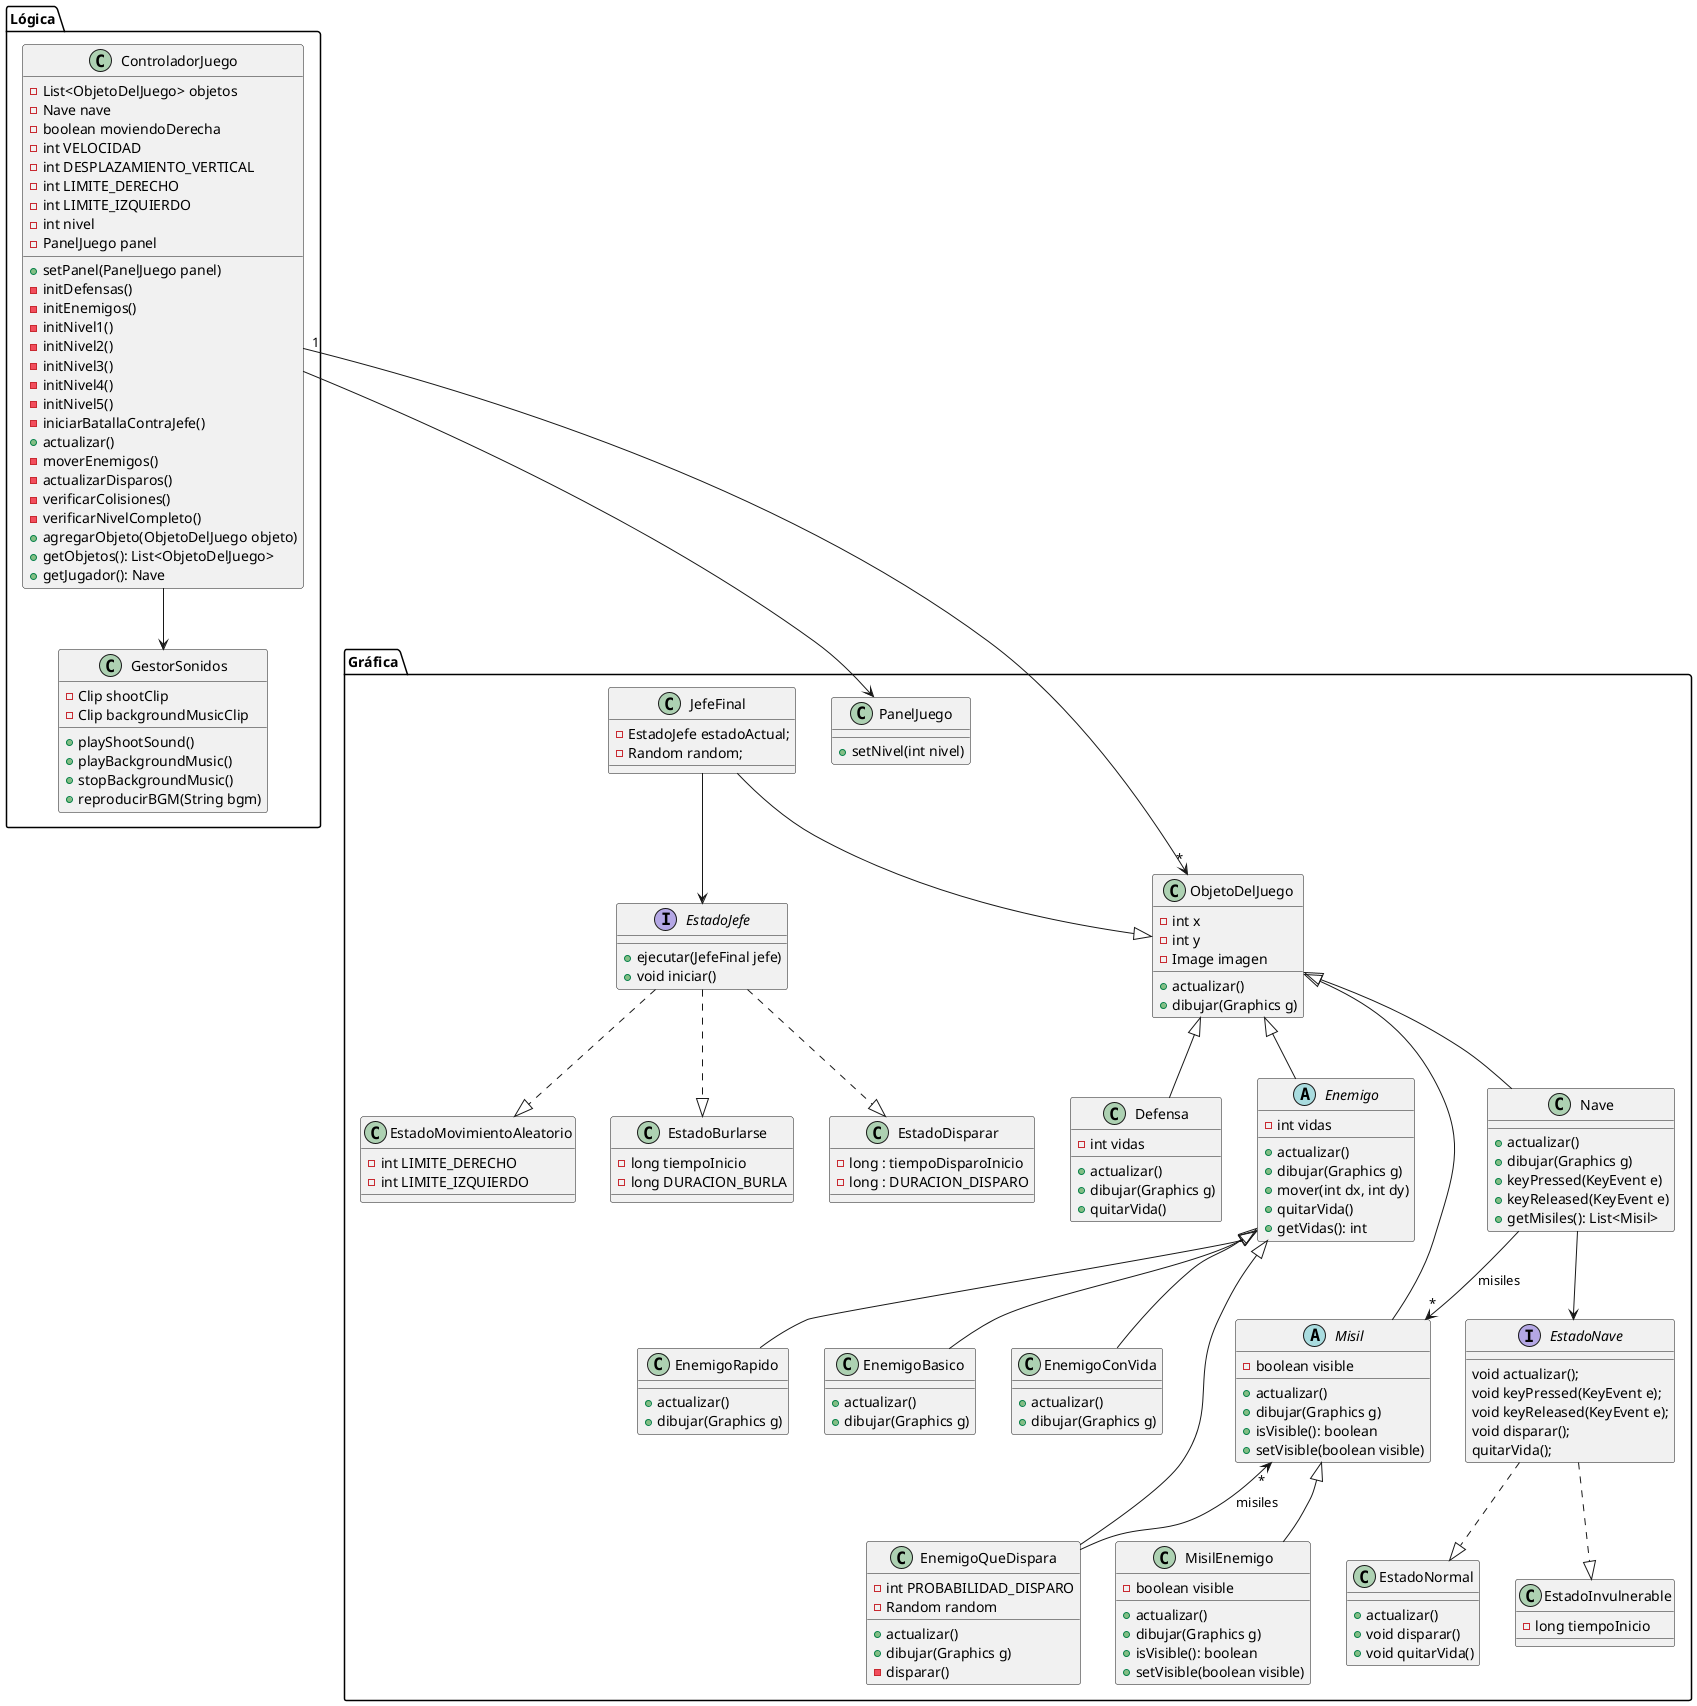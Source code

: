 @startuml

package "Lógica" {
    class ControladorJuego {
        - List<ObjetoDelJuego> objetos
        - Nave nave
        - boolean moviendoDerecha
        - int VELOCIDAD
        - int DESPLAZAMIENTO_VERTICAL
        - int LIMITE_DERECHO
        - int LIMITE_IZQUIERDO
        - int nivel
        - PanelJuego panel
        + setPanel(PanelJuego panel)
        - initDefensas()
        - initEnemigos()
        - initNivel1()
        - initNivel2()
        - initNivel3()
        - initNivel4()
        - initNivel5()
        - iniciarBatallaContraJefe()
        + actualizar()
        - moverEnemigos()
        - actualizarDisparos()
        - verificarColisiones()
        - verificarNivelCompleto()
        + agregarObjeto(ObjetoDelJuego objeto)
        + getObjetos(): List<ObjetoDelJuego>
        + getJugador(): Nave
    }

    class GestorSonidos {
        - Clip shootClip
        - Clip backgroundMusicClip
        + playShootSound()
        + playBackgroundMusic()
        + stopBackgroundMusic()
        + reproducirBGM(String bgm)
    }
}


package "Gráfica" {
    class ObjetoDelJuego {
        - int x
        - int y
        - Image imagen
        + actualizar()
        + dibujar(Graphics g)
    }

    class Nave {
        + actualizar()
        + dibujar(Graphics g)
        + keyPressed(KeyEvent e)
        + keyReleased(KeyEvent e)
        + getMisiles(): List<Misil>
    }

    class Defensa {
        - int vidas
        + actualizar()
        + dibujar(Graphics g)
        + quitarVida()
    }

     abstract class Enemigo {
        - int vidas
        + actualizar()
        + dibujar(Graphics g)
        + mover(int dx, int dy)
        + quitarVida()
        + getVidas(): int
    }

   class EnemigoBasico {
        + actualizar()
        + dibujar(Graphics g)
    }

    class EnemigoConVida {
        + actualizar()
        + dibujar(Graphics g)
    }

    class EnemigoQueDispara {
        - int PROBABILIDAD_DISPARO
        - Random random
        + actualizar()
        + dibujar(Graphics g)
        - disparar()
    }

    class EnemigoRapido {
        + actualizar()
        + dibujar(Graphics g)
    }

    abstract class Misil {
        - boolean visible
        + actualizar()
        + dibujar(Graphics g)
        + isVisible(): boolean
        + setVisible(boolean visible)
    }

    class MisilEnemigo {
        - boolean visible
        + actualizar()
        + dibujar(Graphics g)
        + isVisible(): boolean
        + setVisible(boolean visible)
    }

    class PanelJuego {
        + setNivel(int nivel)
    }
    class JefeFinal{
   -EstadoJefe estadoActual;
   -Random random;
    }
    class EstadoNormal{
    +actualizar()
    +void disparar()
    +void quitarVida()

    }

    interface EstadoJefe{
        +ejecutar(JefeFinal jefe)
        +void iniciar()
    }

    interface EstadoNave {
        void actualizar();
        void keyPressed(KeyEvent e);
        void keyReleased(KeyEvent e);
        void disparar();
        quitarVida();
    }

    class EstadoDisparar {
        -long : tiempoDisparoInicio
        -long : DURACION_DISPARO
    }

    class EstadoMovimientoAleatorio{
       -int LIMITE_DERECHO
        -     int LIMITE_IZQUIERDO
}

    class EstadoBurlarse{
        -long tiempoInicio
        -long DURACION_BURLA
    }

    class EstadoInvulnerable{
        -long tiempoInicio
    }


    ControladorJuego "1" -->"*" ObjetoDelJuego
    ControladorJuego --> GestorSonidos
    ControladorJuego --> PanelJuego

    ObjetoDelJuego <|-- Nave
    ObjetoDelJuego <|-- Defensa
    ObjetoDelJuego <|-- Enemigo
    ObjetoDelJuego <|-- Misil
    Misil <|-- MisilEnemigo
    Enemigo <|-- EnemigoBasico
    Enemigo <|-- EnemigoConVida
    Enemigo <|-- EnemigoQueDispara
    Enemigo <|-- EnemigoRapido
    JefeFinal --|> ObjetoDelJuego
    Nave --> EstadoNave
    JefeFinal --> EstadoJefe
    EstadoJefe ..|> EstadoBurlarse
    EstadoJefe ..|> EstadoDisparar
    EstadoJefe ..|> EstadoMovimientoAleatorio
    EstadoNave ..|> EstadoInvulnerable
    EstadoNave ..|> EstadoNormal
    Nave --> " *" Misil : misiles
    EnemigoQueDispara -u-> " *" Misil : misiles

}



@enduml